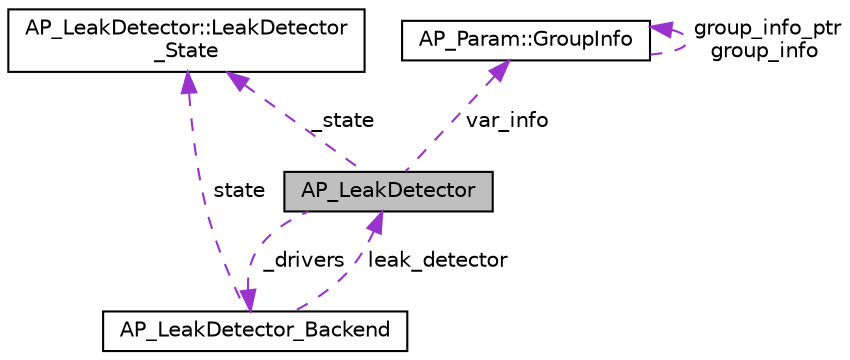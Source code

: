 digraph "AP_LeakDetector"
{
 // INTERACTIVE_SVG=YES
  edge [fontname="Helvetica",fontsize="10",labelfontname="Helvetica",labelfontsize="10"];
  node [fontname="Helvetica",fontsize="10",shape=record];
  Node1 [label="AP_LeakDetector",height=0.2,width=0.4,color="black", fillcolor="grey75", style="filled", fontcolor="black"];
  Node2 -> Node1 [dir="back",color="darkorchid3",fontsize="10",style="dashed",label=" _state" ,fontname="Helvetica"];
  Node2 [label="AP_LeakDetector::LeakDetector\l_State",height=0.2,width=0.4,color="black", fillcolor="white", style="filled",URL="$structAP__LeakDetector_1_1LeakDetector__State.html"];
  Node3 -> Node1 [dir="back",color="darkorchid3",fontsize="10",style="dashed",label=" var_info" ,fontname="Helvetica"];
  Node3 [label="AP_Param::GroupInfo",height=0.2,width=0.4,color="black", fillcolor="white", style="filled",URL="$structAP__Param_1_1GroupInfo.html"];
  Node3 -> Node3 [dir="back",color="darkorchid3",fontsize="10",style="dashed",label=" group_info_ptr\ngroup_info" ,fontname="Helvetica"];
  Node4 -> Node1 [dir="back",color="darkorchid3",fontsize="10",style="dashed",label=" _drivers" ,fontname="Helvetica"];
  Node4 [label="AP_LeakDetector_Backend",height=0.2,width=0.4,color="black", fillcolor="white", style="filled",URL="$classAP__LeakDetector__Backend.html"];
  Node2 -> Node4 [dir="back",color="darkorchid3",fontsize="10",style="dashed",label=" state" ,fontname="Helvetica"];
  Node1 -> Node4 [dir="back",color="darkorchid3",fontsize="10",style="dashed",label=" leak_detector" ,fontname="Helvetica"];
}
